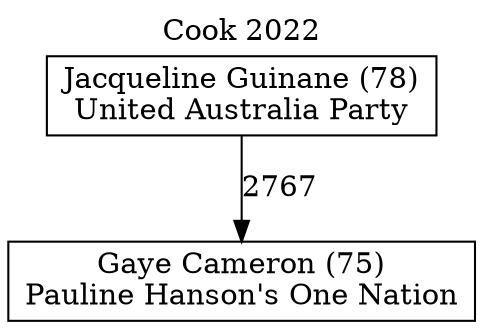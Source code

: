 // House preference flow
digraph "Gaye Cameron (75)_Cook_2022" {
	graph [label="Cook 2022" labelloc=t mclimit=10]
	node [shape=box]
	"Gaye Cameron (75)" [label="Gaye Cameron (75)
Pauline Hanson's One Nation"]
	"Jacqueline Guinane (78)" [label="Jacqueline Guinane (78)
United Australia Party"]
	"Jacqueline Guinane (78)" -> "Gaye Cameron (75)" [label=2767]
}

